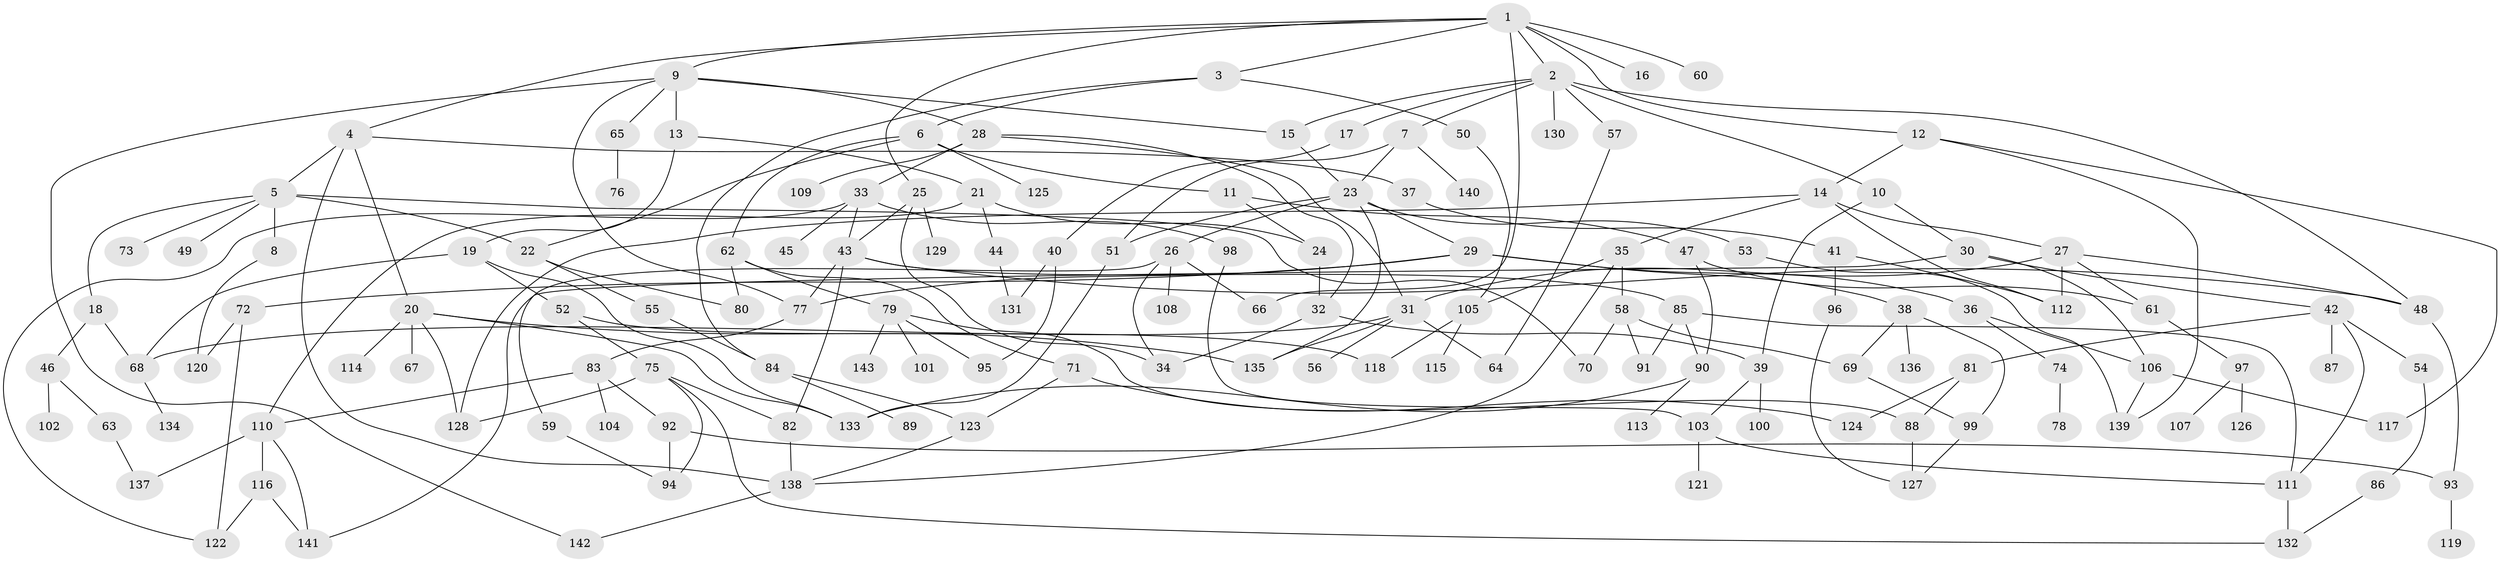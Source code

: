 // Generated by graph-tools (version 1.1) at 2025/49/03/09/25 03:49:20]
// undirected, 143 vertices, 211 edges
graph export_dot {
graph [start="1"]
  node [color=gray90,style=filled];
  1;
  2;
  3;
  4;
  5;
  6;
  7;
  8;
  9;
  10;
  11;
  12;
  13;
  14;
  15;
  16;
  17;
  18;
  19;
  20;
  21;
  22;
  23;
  24;
  25;
  26;
  27;
  28;
  29;
  30;
  31;
  32;
  33;
  34;
  35;
  36;
  37;
  38;
  39;
  40;
  41;
  42;
  43;
  44;
  45;
  46;
  47;
  48;
  49;
  50;
  51;
  52;
  53;
  54;
  55;
  56;
  57;
  58;
  59;
  60;
  61;
  62;
  63;
  64;
  65;
  66;
  67;
  68;
  69;
  70;
  71;
  72;
  73;
  74;
  75;
  76;
  77;
  78;
  79;
  80;
  81;
  82;
  83;
  84;
  85;
  86;
  87;
  88;
  89;
  90;
  91;
  92;
  93;
  94;
  95;
  96;
  97;
  98;
  99;
  100;
  101;
  102;
  103;
  104;
  105;
  106;
  107;
  108;
  109;
  110;
  111;
  112;
  113;
  114;
  115;
  116;
  117;
  118;
  119;
  120;
  121;
  122;
  123;
  124;
  125;
  126;
  127;
  128;
  129;
  130;
  131;
  132;
  133;
  134;
  135;
  136;
  137;
  138;
  139;
  140;
  141;
  142;
  143;
  1 -- 2;
  1 -- 3;
  1 -- 4;
  1 -- 9;
  1 -- 12;
  1 -- 16;
  1 -- 25;
  1 -- 60;
  1 -- 66;
  2 -- 7;
  2 -- 10;
  2 -- 15;
  2 -- 17;
  2 -- 57;
  2 -- 130;
  2 -- 48;
  3 -- 6;
  3 -- 50;
  3 -- 84;
  4 -- 5;
  4 -- 20;
  4 -- 37;
  4 -- 138;
  5 -- 8;
  5 -- 18;
  5 -- 22;
  5 -- 49;
  5 -- 73;
  5 -- 70;
  6 -- 11;
  6 -- 62;
  6 -- 125;
  6 -- 22;
  7 -- 23;
  7 -- 140;
  7 -- 51;
  8 -- 120;
  9 -- 13;
  9 -- 28;
  9 -- 65;
  9 -- 77;
  9 -- 142;
  9 -- 15;
  10 -- 30;
  10 -- 39;
  11 -- 47;
  11 -- 24;
  12 -- 14;
  12 -- 117;
  12 -- 139;
  13 -- 19;
  13 -- 21;
  14 -- 27;
  14 -- 35;
  14 -- 112;
  14 -- 128;
  15 -- 23;
  17 -- 40;
  18 -- 46;
  18 -- 68;
  19 -- 52;
  19 -- 133;
  19 -- 68;
  20 -- 67;
  20 -- 114;
  20 -- 133;
  20 -- 128;
  20 -- 135;
  21 -- 24;
  21 -- 44;
  21 -- 110;
  22 -- 55;
  22 -- 80;
  23 -- 26;
  23 -- 29;
  23 -- 51;
  23 -- 53;
  23 -- 135;
  24 -- 32;
  25 -- 34;
  25 -- 129;
  25 -- 43;
  26 -- 59;
  26 -- 108;
  26 -- 66;
  26 -- 34;
  27 -- 48;
  27 -- 112;
  27 -- 31;
  27 -- 61;
  28 -- 31;
  28 -- 33;
  28 -- 109;
  28 -- 32;
  29 -- 36;
  29 -- 38;
  29 -- 72;
  29 -- 77;
  30 -- 42;
  30 -- 106;
  30 -- 141;
  31 -- 56;
  31 -- 135;
  31 -- 68;
  31 -- 64;
  32 -- 39;
  32 -- 34;
  33 -- 43;
  33 -- 45;
  33 -- 98;
  33 -- 122;
  35 -- 58;
  35 -- 105;
  35 -- 138;
  36 -- 74;
  36 -- 106;
  37 -- 41;
  38 -- 99;
  38 -- 136;
  38 -- 69;
  39 -- 100;
  39 -- 103;
  40 -- 95;
  40 -- 131;
  41 -- 96;
  41 -- 112;
  42 -- 54;
  42 -- 81;
  42 -- 87;
  42 -- 111;
  43 -- 48;
  43 -- 82;
  43 -- 85;
  43 -- 77;
  44 -- 131;
  46 -- 63;
  46 -- 102;
  47 -- 61;
  47 -- 90;
  48 -- 93;
  50 -- 105;
  51 -- 133;
  52 -- 75;
  52 -- 118;
  53 -- 139;
  54 -- 86;
  55 -- 84;
  57 -- 64;
  58 -- 69;
  58 -- 70;
  58 -- 91;
  59 -- 94;
  61 -- 97;
  62 -- 71;
  62 -- 79;
  62 -- 80;
  63 -- 137;
  65 -- 76;
  68 -- 134;
  69 -- 99;
  71 -- 124;
  71 -- 123;
  72 -- 120;
  72 -- 122;
  74 -- 78;
  75 -- 94;
  75 -- 128;
  75 -- 132;
  75 -- 82;
  77 -- 83;
  79 -- 101;
  79 -- 143;
  79 -- 88;
  79 -- 95;
  81 -- 88;
  81 -- 124;
  82 -- 138;
  83 -- 92;
  83 -- 104;
  83 -- 110;
  84 -- 89;
  84 -- 123;
  85 -- 90;
  85 -- 111;
  85 -- 91;
  86 -- 132;
  88 -- 127;
  90 -- 113;
  90 -- 133;
  92 -- 93;
  92 -- 94;
  93 -- 119;
  96 -- 127;
  97 -- 107;
  97 -- 126;
  98 -- 103;
  99 -- 127;
  103 -- 111;
  103 -- 121;
  105 -- 115;
  105 -- 118;
  106 -- 139;
  106 -- 117;
  110 -- 116;
  110 -- 137;
  110 -- 141;
  111 -- 132;
  116 -- 122;
  116 -- 141;
  123 -- 138;
  138 -- 142;
}
